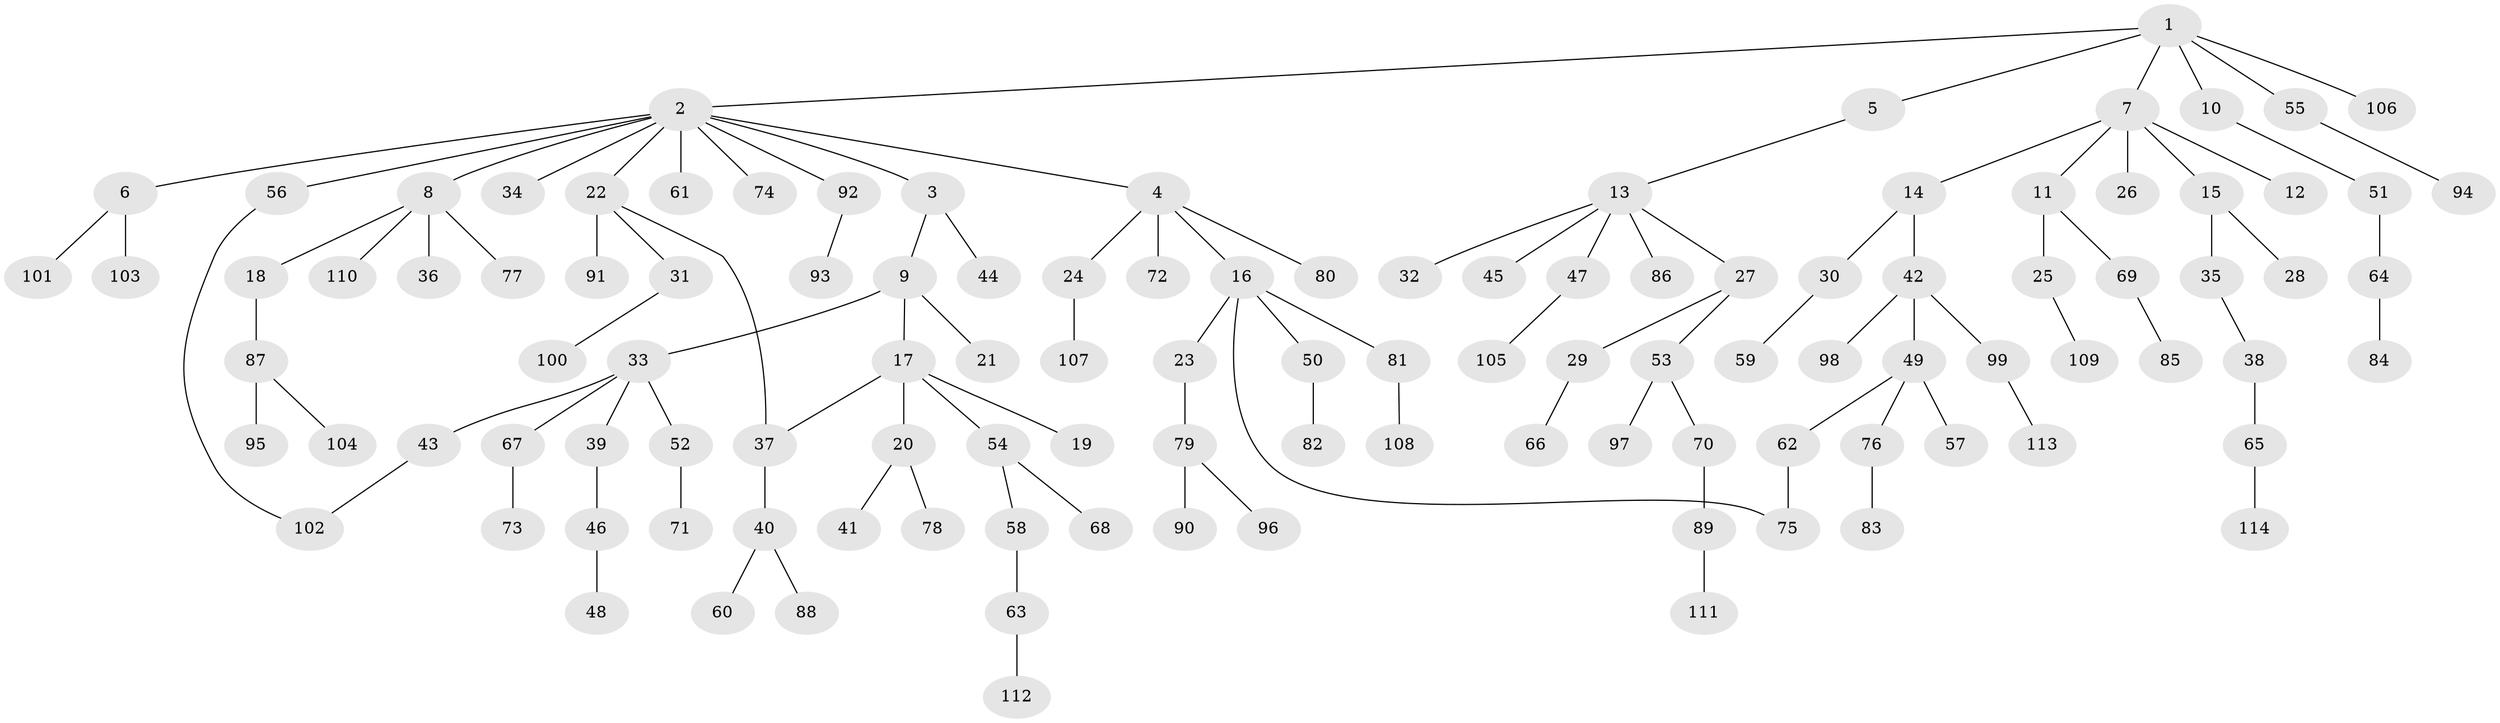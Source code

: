 // coarse degree distribution, {6: 0.03508771929824561, 11: 0.017543859649122806, 7: 0.017543859649122806, 4: 0.07017543859649122, 2: 0.15789473684210525, 3: 0.12280701754385964, 1: 0.5789473684210527}
// Generated by graph-tools (version 1.1) at 2025/16/03/04/25 18:16:59]
// undirected, 114 vertices, 116 edges
graph export_dot {
graph [start="1"]
  node [color=gray90,style=filled];
  1;
  2;
  3;
  4;
  5;
  6;
  7;
  8;
  9;
  10;
  11;
  12;
  13;
  14;
  15;
  16;
  17;
  18;
  19;
  20;
  21;
  22;
  23;
  24;
  25;
  26;
  27;
  28;
  29;
  30;
  31;
  32;
  33;
  34;
  35;
  36;
  37;
  38;
  39;
  40;
  41;
  42;
  43;
  44;
  45;
  46;
  47;
  48;
  49;
  50;
  51;
  52;
  53;
  54;
  55;
  56;
  57;
  58;
  59;
  60;
  61;
  62;
  63;
  64;
  65;
  66;
  67;
  68;
  69;
  70;
  71;
  72;
  73;
  74;
  75;
  76;
  77;
  78;
  79;
  80;
  81;
  82;
  83;
  84;
  85;
  86;
  87;
  88;
  89;
  90;
  91;
  92;
  93;
  94;
  95;
  96;
  97;
  98;
  99;
  100;
  101;
  102;
  103;
  104;
  105;
  106;
  107;
  108;
  109;
  110;
  111;
  112;
  113;
  114;
  1 -- 2;
  1 -- 5;
  1 -- 7;
  1 -- 10;
  1 -- 55;
  1 -- 106;
  2 -- 3;
  2 -- 4;
  2 -- 6;
  2 -- 8;
  2 -- 22;
  2 -- 34;
  2 -- 56;
  2 -- 61;
  2 -- 74;
  2 -- 92;
  3 -- 9;
  3 -- 44;
  4 -- 16;
  4 -- 24;
  4 -- 72;
  4 -- 80;
  5 -- 13;
  6 -- 101;
  6 -- 103;
  7 -- 11;
  7 -- 12;
  7 -- 14;
  7 -- 15;
  7 -- 26;
  8 -- 18;
  8 -- 36;
  8 -- 77;
  8 -- 110;
  9 -- 17;
  9 -- 21;
  9 -- 33;
  10 -- 51;
  11 -- 25;
  11 -- 69;
  13 -- 27;
  13 -- 32;
  13 -- 45;
  13 -- 47;
  13 -- 86;
  14 -- 30;
  14 -- 42;
  15 -- 28;
  15 -- 35;
  16 -- 23;
  16 -- 50;
  16 -- 81;
  16 -- 75;
  17 -- 19;
  17 -- 20;
  17 -- 37;
  17 -- 54;
  18 -- 87;
  20 -- 41;
  20 -- 78;
  22 -- 31;
  22 -- 91;
  22 -- 37;
  23 -- 79;
  24 -- 107;
  25 -- 109;
  27 -- 29;
  27 -- 53;
  29 -- 66;
  30 -- 59;
  31 -- 100;
  33 -- 39;
  33 -- 43;
  33 -- 52;
  33 -- 67;
  35 -- 38;
  37 -- 40;
  38 -- 65;
  39 -- 46;
  40 -- 60;
  40 -- 88;
  42 -- 49;
  42 -- 98;
  42 -- 99;
  43 -- 102;
  46 -- 48;
  47 -- 105;
  49 -- 57;
  49 -- 62;
  49 -- 76;
  50 -- 82;
  51 -- 64;
  52 -- 71;
  53 -- 70;
  53 -- 97;
  54 -- 58;
  54 -- 68;
  55 -- 94;
  56 -- 102;
  58 -- 63;
  62 -- 75;
  63 -- 112;
  64 -- 84;
  65 -- 114;
  67 -- 73;
  69 -- 85;
  70 -- 89;
  76 -- 83;
  79 -- 90;
  79 -- 96;
  81 -- 108;
  87 -- 95;
  87 -- 104;
  89 -- 111;
  92 -- 93;
  99 -- 113;
}
